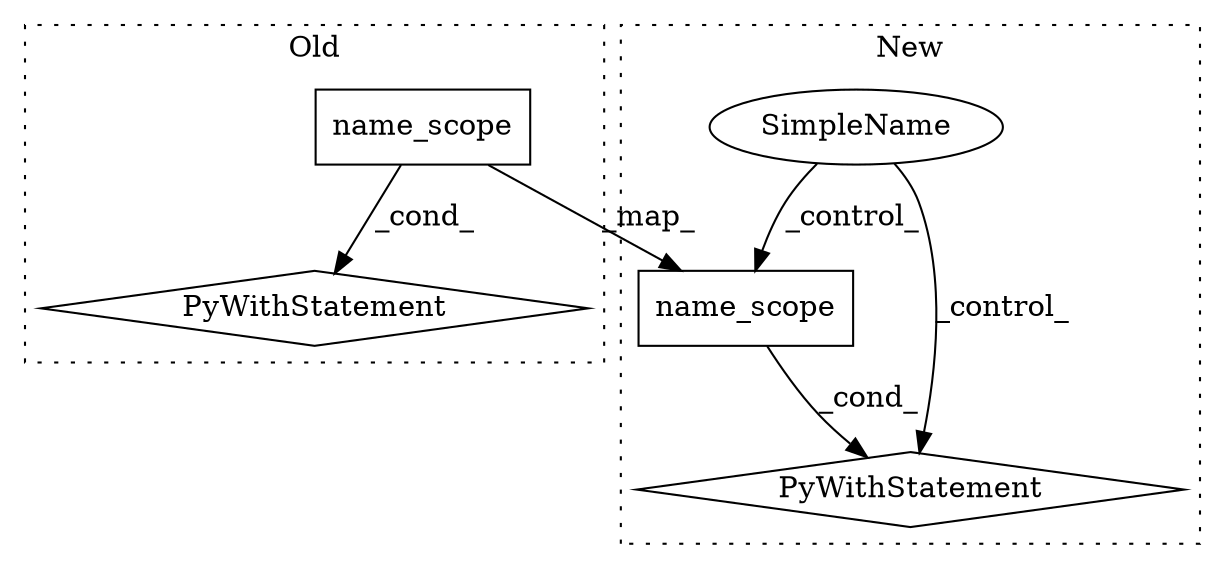 digraph G {
subgraph cluster0 {
1 [label="name_scope" a="32" s="19653,19688" l="11,1" shape="box"];
4 [label="PyWithStatement" a="104" s="19632,19689" l="10,2" shape="diamond"];
label = "Old";
style="dotted";
}
subgraph cluster1 {
2 [label="name_scope" a="32" s="19945,19982" l="11,1" shape="box"];
3 [label="PyWithStatement" a="104" s="19924,19983" l="10,2" shape="diamond"];
5 [label="SimpleName" a="42" s="" l="" shape="ellipse"];
label = "New";
style="dotted";
}
1 -> 2 [label="_map_"];
1 -> 4 [label="_cond_"];
2 -> 3 [label="_cond_"];
5 -> 2 [label="_control_"];
5 -> 3 [label="_control_"];
}